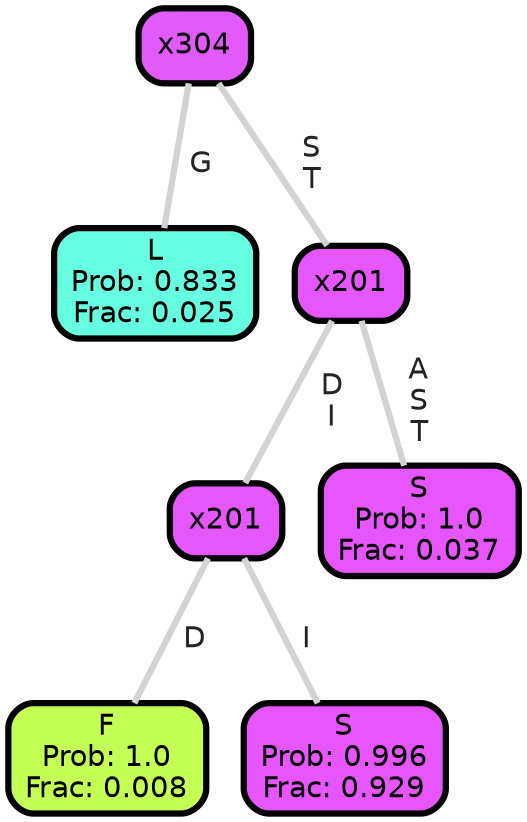 graph Tree {
node [shape=box, style="filled, rounded",color="black",penwidth="3",fontcolor="black",                 fontname=helvetica] ;
graph [ranksep="0 equally", splines=straight,                 bgcolor=transparent, dpi=200] ;
edge [fontname=helvetica, fontweight=bold,fontcolor=grey14,color=lightgray] ;
0 [label="L
Prob: 0.833
Frac: 0.025", fillcolor="#67ffe2"] ;
1 [label="x304", fillcolor="#e35afc"] ;
2 [label="F
Prob: 1.0
Frac: 0.008", fillcolor="#c4ff55"] ;
3 [label="x201", fillcolor="#e656fd"] ;
4 [label="S
Prob: 0.996
Frac: 0.929", fillcolor="#e755fe"] ;
5 [label="x201", fillcolor="#e656fd"] ;
6 [label="S
Prob: 1.0
Frac: 0.037", fillcolor="#e755ff"] ;
1 -- 0 [label=" G",penwidth=3] ;
1 -- 5 [label=" S\n T",penwidth=3] ;
3 -- 2 [label=" D",penwidth=3] ;
3 -- 4 [label=" I",penwidth=3] ;
5 -- 3 [label=" D\n I",penwidth=3] ;
5 -- 6 [label=" A\n S\n T",penwidth=3] ;
{rank = same;}}